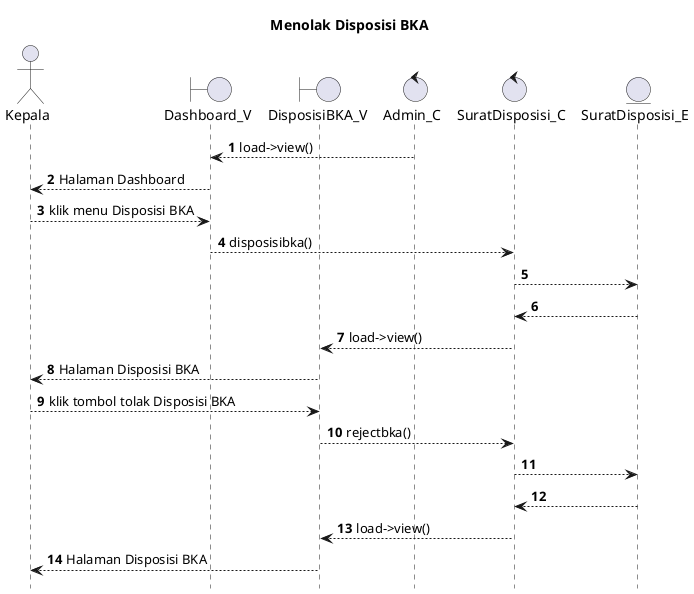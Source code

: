 @startuml

autonumber
hide footbox
title Menolak Disposisi BKA

Actor Kepala
boundary Dashboard_V
boundary DisposisiBKA_V
control Admin_C
control SuratDisposisi_C
Entity SuratDisposisi_E

Admin_C --> Dashboard_V: load->view()
Dashboard_V --> Kepala: Halaman Dashboard
Kepala --> Dashboard_V: klik menu Disposisi BKA
Dashboard_V --> SuratDisposisi_C: disposisibka()
SuratDisposisi_C --> SuratDisposisi_E:
    
    SuratDisposisi_E --> SuratDisposisi_C:
    SuratDisposisi_C --> DisposisiBKA_V: load->view()
    DisposisiBKA_V --> Kepala: Halaman Disposisi BKA

Kepala --> DisposisiBKA_V: klik tombol tolak Disposisi BKA
DisposisiBKA_V --> SuratDisposisi_C: rejectbka()
SuratDisposisi_C --> SuratDisposisi_E:
   
    SuratDisposisi_E --> SuratDisposisi_C:
    SuratDisposisi_C --> DisposisiBKA_V: load->view()
    DisposisiBKA_V --> Kepala: Halaman Disposisi BKA

@enduml
